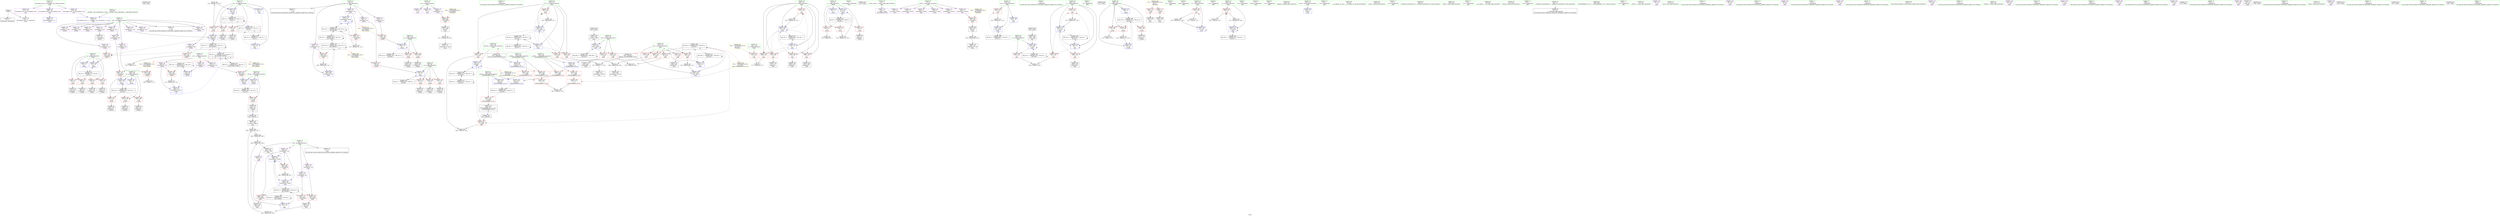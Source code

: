 digraph "SVFG" {
	label="SVFG";

	Node0x55d1322c1240 [shape=record,color=grey,label="{NodeID: 0\nNullPtr}"];
	Node0x55d1322c1240 -> Node0x55d1324168b0[style=solid];
	Node0x55d1322c1240 -> Node0x55d132422270[style=solid];
	Node0x55d1324653c0 [shape=record,color=black,label="{NodeID: 526\n264 = PHI()\n}"];
	Node0x55d132428b10 [shape=record,color=grey,label="{NodeID: 360\n123 = Binary(122, 124, )\n}"];
	Node0x55d132428b10 -> Node0x55d1324226b0[style=solid];
	Node0x55d132423f10 [shape=record,color=blue,label="{NodeID: 277\n393\<--397\narrayidx58\<--conv60\nmain\n}"];
	Node0x55d132423f10 -> Node0x55d132419990[style=dashed];
	Node0x55d132423f10 -> Node0x55d132423fe0[style=dashed];
	Node0x55d132417c50 [shape=record,color=red,label="{NodeID: 194\n195\<--168\n\<--p\n_Z3askv\n}"];
	Node0x55d132417c50 -> Node0x55d132414930[style=solid];
	Node0x55d132414540 [shape=record,color=black,label="{NodeID: 111\n372\<--371\nidxprom47\<--sub46\nmain\n}"];
	Node0x55d132412db0 [shape=record,color=green,label="{NodeID: 28\n401\<--1\n\<--dummyObj\nCan only get source location for instruction, argument, global var or function.}"];
	Node0x55d13244bf80 [shape=record,color=yellow,style=double,label="{NodeID: 471\n10V_1 = ENCHI(MR_10V_0)\npts\{160000 \}\nFun[_Z3askv]}"];
	Node0x55d13244bf80 -> Node0x55d132417d20[style=dashed];
	Node0x55d132419310 [shape=record,color=red,label="{NodeID: 222\n404\<--236\n\<--j37\nmain\n}"];
	Node0x55d132419310 -> Node0x55d132428510[style=solid];
	Node0x55d13241add0 [shape=record,color=purple,label="{NodeID: 139\n103\<--20\narrayidx4\<--chd\n_Z3insv\n}"];
	Node0x55d13241add0 -> Node0x55d13241d1f0[style=solid];
	Node0x55d1324157f0 [shape=record,color=green,label="{NodeID: 56\n222\<--223\nV\<--V_field_insensitive\nmain\n}"];
	Node0x55d1324157f0 -> Node0x55d132418200[style=solid];
	Node0x55d1324429b0 [shape=record,color=black,label="{NodeID: 416\nMR_61V_2 = PHI(MR_61V_3, MR_61V_1, )\npts\{220000 270000 \}\n}"];
	Node0x55d1324429b0 -> Node0x55d13243c080[style=dashed];
	Node0x55d132422920 [shape=record,color=blue,label="{NodeID: 250\n82\<--144\ni\<--inc17\n_Z3insv\n}"];
	Node0x55d132422920 -> Node0x55d1324479e0[style=dashed];
	Node0x55d13241c4f0 [shape=record,color=red,label="{NodeID: 167\n107\<--23\n\<--tot\n_Z3insv\n}"];
	Node0x55d13241c4f0 -> Node0x55d1324170f0[style=solid];
	Node0x55d1324170f0 [shape=record,color=black,label="{NodeID: 84\n108\<--107\nidxprom5\<--\n_Z3insv\n}"];
	Node0x55d132400190 [shape=record,color=green,label="{NodeID: 1\n7\<--1\n__dso_handle\<--dummyObj\nGlob }"];
	Node0x55d132465490 [shape=record,color=black,label="{NodeID: 527\n278 = PHI()\n}"];
	Node0x55d132428c90 [shape=record,color=grey,label="{NodeID: 361\n371 = Binary(370, 305, )\n}"];
	Node0x55d132428c90 -> Node0x55d132414540[style=solid];
	Node0x55d132423fe0 [shape=record,color=blue,label="{NodeID: 278\n393\<--400\narrayidx58\<--rem61\nmain\n}"];
	Node0x55d132423fe0 -> Node0x55d1324197f0[style=dashed];
	Node0x55d132423fe0 -> Node0x55d1324198c0[style=dashed];
	Node0x55d132423fe0 -> Node0x55d132423f10[style=dashed];
	Node0x55d132423fe0 -> Node0x55d13243deb0[style=dashed];
	Node0x55d132417d20 [shape=record,color=red,label="{NodeID: 195\n179\<--178\n\<--arrayidx\n_Z3askv\n}"];
	Node0x55d132417d20 -> Node0x55d132422c60[style=solid];
	Node0x55d132414610 [shape=record,color=black,label="{NodeID: 112\n380\<--379\nidxprom51\<--sub50\nmain\n}"];
	Node0x55d132412eb0 [shape=record,color=green,label="{NodeID: 29\n4\<--6\n_ZStL8__ioinit\<--_ZStL8__ioinit_field_insensitive\nGlob }"];
	Node0x55d132412eb0 -> Node0x55d132419e60[style=solid];
	Node0x55d13244c060 [shape=record,color=yellow,style=double,label="{NodeID: 472\n12V_1 = ENCHI(MR_12V_0)\npts\{220000 \}\nFun[_Z3askv]}"];
	Node0x55d13244c060 -> Node0x55d132417df0[style=dashed];
	Node0x55d13244c060 -> Node0x55d132417ec0[style=dashed];
	Node0x55d1324193e0 [shape=record,color=red,label="{NodeID: 223\n302\<--301\n\<--arrayidx15\nmain\n}"];
	Node0x55d1324193e0 -> Node0x55d132414130[style=solid];
	Node0x55d13241aea0 [shape=record,color=purple,label="{NodeID: 140\n109\<--20\narrayidx6\<--chd\n_Z3insv\n}"];
	Node0x55d1324158c0 [shape=record,color=green,label="{NodeID: 57\n224\<--225\ncas\<--cas_field_insensitive\nmain\n}"];
	Node0x55d1324158c0 -> Node0x55d1324182d0[style=solid];
	Node0x55d1324158c0 -> Node0x55d132423140[style=solid];
	Node0x55d1324158c0 -> Node0x55d132423890[style=solid];
	Node0x55d1324229f0 [shape=record,color=blue,label="{NodeID: 251\n149\<--151\narrayidx19\<--inc20\n_Z3insv\n|{<s0>12}}"];
	Node0x55d1324229f0:s0 -> Node0x55d13243c080[style=dashed,color=blue];
	Node0x55d13241c5c0 [shape=record,color=red,label="{NodeID: 168\n118\<--23\n\<--tot\n_Z3insv\n}"];
	Node0x55d13241c5c0 -> Node0x55d132417290[style=solid];
	Node0x55d1324171c0 [shape=record,color=black,label="{NodeID: 85\n111\<--110\n\<--arraydecay\n_Z3insv\n}"];
	Node0x55d132401410 [shape=record,color=green,label="{NodeID: 2\n24\<--1\n\<--dummyObj\nCan only get source location for instruction, argument, global var or function.}"];
	Node0x55d132465590 [shape=record,color=black,label="{NodeID: 528\n283 = PHI()\n}"];
	Node0x55d132465590 -> Node0x55d132414ee0[style=solid];
	Node0x55d132428e10 [shape=record,color=grey,label="{NodeID: 362\n400 = Binary(399, 401, )\n}"];
	Node0x55d132428e10 -> Node0x55d132423fe0[style=solid];
	Node0x55d1324240b0 [shape=record,color=blue,label="{NodeID: 279\n236\<--405\nj37\<--inc63\nmain\n}"];
	Node0x55d1324240b0 -> Node0x55d1324190a0[style=dashed];
	Node0x55d1324240b0 -> Node0x55d132419170[style=dashed];
	Node0x55d1324240b0 -> Node0x55d132419240[style=dashed];
	Node0x55d1324240b0 -> Node0x55d132419310[style=dashed];
	Node0x55d1324240b0 -> Node0x55d1324240b0[style=dashed];
	Node0x55d1324240b0 -> Node0x55d13243d4b0[style=dashed];
	Node0x55d132417df0 [shape=record,color=red,label="{NodeID: 196\n187\<--186\n\<--arrayidx4\n_Z3askv\n}"];
	Node0x55d132417df0 -> Node0x55d13242a610[style=solid];
	Node0x55d1324146e0 [shape=record,color=black,label="{NodeID: 113\n383\<--382\nconv53\<--\nmain\n}"];
	Node0x55d1324146e0 -> Node0x55d132428990[style=solid];
	Node0x55d132412fb0 [shape=record,color=green,label="{NodeID: 30\n8\<--9\nwords\<--words_field_insensitive\nGlob }"];
	Node0x55d132412fb0 -> Node0x55d132419f30[style=solid];
	Node0x55d132412fb0 -> Node0x55d13241a000[style=solid];
	Node0x55d132412fb0 -> Node0x55d13241a0d0[style=solid];
	Node0x55d132412fb0 -> Node0x55d13241a1a0[style=solid];
	Node0x55d132412fb0 -> Node0x55d13241a270[style=solid];
	Node0x55d132412fb0 -> Node0x55d13241a340[style=solid];
	Node0x55d13244c140 [shape=record,color=yellow,style=double,label="{NodeID: 473\n14V_1 = ENCHI(MR_14V_0)\npts\{270000 \}\nFun[_Z3askv]}"];
	Node0x55d13244c140 -> Node0x55d132417f90[style=dashed];
	Node0x55d13241f740 [shape=record,color=black,label="{NodeID: 390\nMR_2V_4 = PHI(MR_2V_5, MR_2V_3, )\npts\{25 \}\n|{|<s1>12}}"];
	Node0x55d13241f740 -> Node0x55d13243e8b0[style=dashed];
	Node0x55d13241f740:s1 -> Node0x55d132446fe0[style=dashed,color=red];
	Node0x55d1324194b0 [shape=record,color=red,label="{NodeID: 224\n308\<--307\n\<--arrayidx18\nmain\n}"];
	Node0x55d1324194b0 -> Node0x55d132429590[style=solid];
	Node0x55d13241af70 [shape=record,color=purple,label="{NodeID: 141\n110\<--20\narraydecay\<--chd\n_Z3insv\n}"];
	Node0x55d13241af70 -> Node0x55d1324171c0[style=solid];
	Node0x55d132415990 [shape=record,color=green,label="{NodeID: 58\n226\<--227\ni\<--i_field_insensitive\nmain\n}"];
	Node0x55d132415990 -> Node0x55d1324183a0[style=solid];
	Node0x55d132415990 -> Node0x55d132418470[style=solid];
	Node0x55d132415990 -> Node0x55d132418540[style=solid];
	Node0x55d132415990 -> Node0x55d132418610[style=solid];
	Node0x55d132415990 -> Node0x55d1324186e0[style=solid];
	Node0x55d132415990 -> Node0x55d1324233b0[style=solid];
	Node0x55d132415990 -> Node0x55d1324237c0[style=solid];
	Node0x55d132422ac0 [shape=record,color=blue,label="{NodeID: 252\n164\<--24\nq\<--\n_Z3askv\n}"];
	Node0x55d132422ac0 -> Node0x55d132436080[style=dashed];
	Node0x55d13241c690 [shape=record,color=red,label="{NodeID: 169\n122\<--23\n\<--tot\n_Z3insv\n}"];
	Node0x55d13241c690 -> Node0x55d132422780[style=solid];
	Node0x55d13241c690 -> Node0x55d132428b10[style=solid];
	Node0x55d132417290 [shape=record,color=black,label="{NodeID: 86\n119\<--118\nidxprom7\<--\n_Z3insv\n}"];
	Node0x55d1324014a0 [shape=record,color=green,label="{NodeID: 3\n28\<--1\n.str\<--dummyObj\nGlob }"];
	Node0x55d1324656f0 [shape=record,color=black,label="{NodeID: 529\n337 = PHI()\n}"];
	Node0x55d132428f90 [shape=record,color=grey,label="{NodeID: 363\n389 = Binary(388, 390, )\n}"];
	Node0x55d132428f90 -> Node0x55d132428390[style=solid];
	Node0x55d132424180 [shape=record,color=blue,label="{NodeID: 280\n234\<--410\ni33\<--inc66\nmain\n}"];
	Node0x55d132424180 -> Node0x55d13243cfb0[style=dashed];
	Node0x55d132417ec0 [shape=record,color=red,label="{NodeID: 197\n198\<--197\n\<--arrayidx8\n_Z3askv\n}"];
	Node0x55d132417ec0 -> Node0x55d132422e00[style=solid];
	Node0x55d1324147b0 [shape=record,color=black,label="{NodeID: 114\n387\<--386\nconv55\<--call54\nmain\n}"];
	Node0x55d1324147b0 -> Node0x55d132429110[style=solid];
	Node0x55d1324130b0 [shape=record,color=green,label="{NodeID: 31\n10\<--13\ndp\<--dp_field_insensitive\nGlob }"];
	Node0x55d1324130b0 -> Node0x55d1324169b0[style=solid];
	Node0x55d1324130b0 -> Node0x55d13241a410[style=solid];
	Node0x55d1324130b0 -> Node0x55d13241a4e0[style=solid];
	Node0x55d1324130b0 -> Node0x55d13241a5b0[style=solid];
	Node0x55d1324130b0 -> Node0x55d13241a680[style=solid];
	Node0x55d132419580 [shape=record,color=red,label="{NodeID: 225\n361\<--358\n\<--call39\nmain\n}"];
	Node0x55d132419580 -> Node0x55d13242a910[style=solid];
	Node0x55d13241b040 [shape=record,color=purple,label="{NodeID: 142\n128\<--20\narrayidx10\<--chd\n_Z3insv\n}"];
	Node0x55d132415a60 [shape=record,color=green,label="{NodeID: 59\n228\<--229\nl\<--l_field_insensitive\nmain\n}"];
	Node0x55d132415a60 -> Node0x55d1324187b0[style=solid];
	Node0x55d132415a60 -> Node0x55d132423480[style=solid];
	Node0x55d132422b90 [shape=record,color=blue,label="{NodeID: 253\n166\<--24\ni\<--\n_Z3askv\n}"];
	Node0x55d132422b90 -> Node0x55d13241dd50[style=dashed];
	Node0x55d13241c760 [shape=record,color=red,label="{NodeID: 170\n242\<--32\n\<--stdin\nmain\n}"];
	Node0x55d13241c760 -> Node0x55d132414ba0[style=solid];
	Node0x55d132417360 [shape=record,color=black,label="{NodeID: 87\n127\<--126\nidxprom9\<--\n_Z3insv\n}"];
	Node0x55d1324006d0 [shape=record,color=green,label="{NodeID: 4\n30\<--1\n.str.1\<--dummyObj\nGlob }"];
	Node0x55d1324657c0 [shape=record,color=black,label="{NodeID: 530\n339 = PHI()\n}"];
	Node0x55d1324657c0 -> Node0x55d1324142d0[style=solid];
	Node0x55d132429110 [shape=record,color=grey,label="{NodeID: 364\n388 = Binary(384, 387, )\n}"];
	Node0x55d132429110 -> Node0x55d132428f90[style=solid];
	Node0x55d132424250 [shape=record,color=blue,label="{NodeID: 281\n443\<--439\n__a.addr\<--__a\n_ZSt3minIiERKT_S2_S2_\n}"];
	Node0x55d132424250 -> Node0x55d132421ac0[style=dashed];
	Node0x55d132424250 -> Node0x55d132421b90[style=dashed];
	Node0x55d132417f90 [shape=record,color=red,label="{NodeID: 198\n208\<--207\n\<--arrayidx10\n_Z3askv\n}"];
	Node0x55d132417f90 -> Node0x55d132422fa0[style=solid];
	Node0x55d132419ad0 [shape=record,color=black,label="{NodeID: 115\n392\<--391\nidxprom57\<--\nmain\n}"];
	Node0x55d1324131b0 [shape=record,color=green,label="{NodeID: 32\n14\<--16\ncnt\<--cnt_field_insensitive\nGlob }"];
	Node0x55d1324131b0 -> Node0x55d132416ab0[style=solid];
	Node0x55d1324131b0 -> Node0x55d13241a750[style=solid];
	Node0x55d1324131b0 -> Node0x55d13241a820[style=solid];
	Node0x55d1324131b0 -> Node0x55d13241a8f0[style=solid];
	Node0x55d1324131b0 -> Node0x55d13241a9c0[style=solid];
	Node0x55d132419650 [shape=record,color=red,label="{NodeID: 226\n369\<--368\n\<--arrayidx44\nmain\n}"];
	Node0x55d132419650 -> Node0x55d132414470[style=solid];
	Node0x55d13241b110 [shape=record,color=purple,label="{NodeID: 143\n131\<--20\narrayidx12\<--chd\n_Z3insv\n}"];
	Node0x55d13241b110 -> Node0x55d132422780[style=solid];
	Node0x55d132415b30 [shape=record,color=green,label="{NodeID: 60\n230\<--231\nj\<--j_field_insensitive\nmain\n}"];
	Node0x55d132415b30 -> Node0x55d132418880[style=solid];
	Node0x55d132415b30 -> Node0x55d132418950[style=solid];
	Node0x55d132415b30 -> Node0x55d132418a20[style=solid];
	Node0x55d132415b30 -> Node0x55d132423550[style=solid];
	Node0x55d132415b30 -> Node0x55d1324236f0[style=solid];
	Node0x55d132443de0 [shape=record,color=black,label="{NodeID: 420\nMR_65V_3 = PHI(MR_65V_4, MR_65V_2, )\npts\{442 \}\n}"];
	Node0x55d132443de0 -> Node0x55d1324219f0[style=dashed];
	Node0x55d132422c60 [shape=record,color=blue,label="{NodeID: 254\n168\<--179\np\<--\n_Z3askv\n}"];
	Node0x55d132422c60 -> Node0x55d132417b80[style=dashed];
	Node0x55d132422c60 -> Node0x55d132417c50[style=dashed];
	Node0x55d132422c60 -> Node0x55d132422c60[style=dashed];
	Node0x55d132422c60 -> Node0x55d132446ae0[style=dashed];
	Node0x55d13241c830 [shape=record,color=red,label="{NodeID: 171\n248\<--37\n\<--stdout\nmain\n}"];
	Node0x55d13241c830 -> Node0x55d132414c70[style=solid];
	Node0x55d132417430 [shape=record,color=black,label="{NodeID: 88\n130\<--129\nidxprom11\<--\n_Z3insv\n}"];
	Node0x55d132400760 [shape=record,color=green,label="{NodeID: 5\n32\<--1\nstdin\<--dummyObj\nGlob }"];
	Node0x55d1324658f0 [shape=record,color=black,label="{NodeID: 531\n358 = PHI(438, )\n}"];
	Node0x55d1324658f0 -> Node0x55d132419580[style=solid];
	Node0x55d132429290 [shape=record,color=grey,label="{NodeID: 365\n319 = Binary(318, 124, )\n}"];
	Node0x55d132429290 -> Node0x55d1324237c0[style=solid];
	Node0x55d132424320 [shape=record,color=blue,label="{NodeID: 282\n445\<--440\n__b.addr\<--__b\n_ZSt3minIiERKT_S2_S2_\n}"];
	Node0x55d132424320 -> Node0x55d132421c60[style=dashed];
	Node0x55d132424320 -> Node0x55d132421d30[style=dashed];
	Node0x55d132418060 [shape=record,color=red,label="{NodeID: 199\n257\<--218\n\<--T\nmain\n}"];
	Node0x55d132418060 -> Node0x55d132428810[style=solid];
	Node0x55d132418060 -> Node0x55d13242a190[style=solid];
	Node0x55d132419b60 [shape=record,color=black,label="{NodeID: 116\n395\<--394\nconv59\<--\nmain\n}"];
	Node0x55d132419b60 -> Node0x55d132428390[style=solid];
	Node0x55d1324132b0 [shape=record,color=green,label="{NodeID: 33\n17\<--19\nch\<--ch_field_insensitive\nGlob }"];
	Node0x55d1324132b0 -> Node0x55d13241aa90[style=solid];
	Node0x55d1324132b0 -> Node0x55d13241ab60[style=solid];
	Node0x55d1324132b0 -> Node0x55d13241ac30[style=solid];
	Node0x55d132419720 [shape=record,color=red,label="{NodeID: 227\n374\<--373\n\<--arrayidx48\nmain\n}"];
	Node0x55d132419720 -> Node0x55d132429890[style=solid];
	Node0x55d13241b1e0 [shape=record,color=purple,label="{NodeID: 144\n136\<--20\narrayidx14\<--chd\n_Z3insv\n}"];
	Node0x55d132415c00 [shape=record,color=green,label="{NodeID: 61\n232\<--233\nl30\<--l30_field_insensitive\nmain\n}"];
	Node0x55d132415c00 -> Node0x55d132418af0[style=solid];
	Node0x55d132415c00 -> Node0x55d132418bc0[style=solid];
	Node0x55d132415c00 -> Node0x55d132423a30[style=solid];
	Node0x55d132422d30 [shape=record,color=blue,label="{NodeID: 255\n162\<--24\nretval\<--\n_Z3askv\n}"];
	Node0x55d132422d30 -> Node0x55d1324465e0[style=dashed];
	Node0x55d13241c900 [shape=record,color=red,label="{NodeID: 172\n98\<--80\n\<--q\n_Z3insv\n}"];
	Node0x55d13241c900 -> Node0x55d132416f50[style=solid];
	Node0x55d132417500 [shape=record,color=black,label="{NodeID: 89\n135\<--134\nidxprom13\<--\n_Z3insv\n}"];
	Node0x55d1324004c0 [shape=record,color=green,label="{NodeID: 6\n33\<--1\n.str.2\<--dummyObj\nGlob }"];
	Node0x55d132465a80 [shape=record,color=black,label="{NodeID: 532\n386 = PHI(161, )\n}"];
	Node0x55d132465a80 -> Node0x55d1324147b0[style=solid];
	Node0x55d132429410 [shape=record,color=grey,label="{NodeID: 366\n313 = Binary(312, 124, )\n}"];
	Node0x55d132429410 -> Node0x55d1324236f0[style=solid];
	Node0x55d1324243f0 [shape=record,color=blue,label="{NodeID: 283\n441\<--455\nretval\<--\n_ZSt3minIiERKT_S2_S2_\n}"];
	Node0x55d1324243f0 -> Node0x55d132443de0[style=dashed];
	Node0x55d132418130 [shape=record,color=red,label="{NodeID: 200\n330\<--220\n\<--S\nmain\n}"];
	Node0x55d132418130 -> Node0x55d132427c10[style=solid];
	Node0x55d132418130 -> Node0x55d132429d10[style=solid];
	Node0x55d132419bf0 [shape=record,color=black,label="{NodeID: 117\n397\<--396\nconv60\<--add\nmain\n}"];
	Node0x55d132419bf0 -> Node0x55d132423f10[style=solid];
	Node0x55d1324133b0 [shape=record,color=green,label="{NodeID: 34\n20\<--22\nchd\<--chd_field_insensitive\nGlob }"];
	Node0x55d1324133b0 -> Node0x55d132416bb0[style=solid];
	Node0x55d1324133b0 -> Node0x55d13241ad00[style=solid];
	Node0x55d1324133b0 -> Node0x55d13241add0[style=solid];
	Node0x55d1324133b0 -> Node0x55d13241aea0[style=solid];
	Node0x55d1324133b0 -> Node0x55d13241af70[style=solid];
	Node0x55d1324133b0 -> Node0x55d13241b040[style=solid];
	Node0x55d1324133b0 -> Node0x55d13241b110[style=solid];
	Node0x55d1324133b0 -> Node0x55d13241b1e0[style=solid];
	Node0x55d1324133b0 -> Node0x55d13241b2b0[style=solid];
	Node0x55d1324133b0 -> Node0x55d13241b380[style=solid];
	Node0x55d1324133b0 -> Node0x55d13241b450[style=solid];
	Node0x55d1324133b0 -> Node0x55d13241b520[style=solid];
	Node0x55d1324133b0 -> Node0x55d13241b5f0[style=solid];
	Node0x55d1324197f0 [shape=record,color=red,label="{NodeID: 228\n382\<--381\n\<--arrayidx52\nmain\n}"];
	Node0x55d1324197f0 -> Node0x55d1324146e0[style=solid];
	Node0x55d13241b2b0 [shape=record,color=purple,label="{NodeID: 145\n139\<--20\narrayidx16\<--chd\n_Z3insv\n}"];
	Node0x55d13241b2b0 -> Node0x55d13241d2c0[style=solid];
	Node0x55d132415cd0 [shape=record,color=green,label="{NodeID: 62\n234\<--235\ni33\<--i33_field_insensitive\nmain\n|{|<s7>18}}"];
	Node0x55d132415cd0 -> Node0x55d132418c90[style=solid];
	Node0x55d132415cd0 -> Node0x55d132418d60[style=solid];
	Node0x55d132415cd0 -> Node0x55d132418e30[style=solid];
	Node0x55d132415cd0 -> Node0x55d132418f00[style=solid];
	Node0x55d132415cd0 -> Node0x55d132418fd0[style=solid];
	Node0x55d132415cd0 -> Node0x55d132423bd0[style=solid];
	Node0x55d132415cd0 -> Node0x55d132424180[style=solid];
	Node0x55d132415cd0:s7 -> Node0x55d132465b80[style=solid,color=red];
	Node0x55d132422e00 [shape=record,color=blue,label="{NodeID: 256\n164\<--198\nq\<--\n_Z3askv\n}"];
	Node0x55d132422e00 -> Node0x55d132436080[style=dashed];
	Node0x55d13241c9d0 [shape=record,color=red,label="{NodeID: 173\n126\<--80\n\<--q\n_Z3insv\n}"];
	Node0x55d13241c9d0 -> Node0x55d132417360[style=solid];
	Node0x55d1324175d0 [shape=record,color=black,label="{NodeID: 90\n138\<--137\nidxprom15\<--\n_Z3insv\n}"];
	Node0x55d132400550 [shape=record,color=green,label="{NodeID: 7\n35\<--1\n.str.3\<--dummyObj\nGlob }"];
	Node0x55d132465b80 [shape=record,color=black,label="{NodeID: 533\n439 = PHI(234, )\n0th arg _ZSt3minIiERKT_S2_S2_ }"];
	Node0x55d132465b80 -> Node0x55d132424250[style=solid];
	Node0x55d13244ac60 [shape=record,color=yellow,style=double,label="{NodeID: 450\n54V_1 = ENCHI(MR_54V_0)\npts\{90000 \}\nFun[main]}"];
	Node0x55d13244ac60 -> Node0x55d1324193e0[style=dashed];
	Node0x55d132429590 [shape=record,color=grey,label="{NodeID: 367\n309 = Binary(308, 124, )\n}"];
	Node0x55d132429590 -> Node0x55d132423620[style=solid];
	Node0x55d1324244c0 [shape=record,color=blue,label="{NodeID: 284\n441\<--458\nretval\<--\n_ZSt3minIiERKT_S2_S2_\n}"];
	Node0x55d1324244c0 -> Node0x55d132443de0[style=dashed];
	Node0x55d132418200 [shape=record,color=red,label="{NodeID: 201\n270\<--222\n\<--V\nmain\n}"];
	Node0x55d132418200 -> Node0x55d13242a490[style=solid];
	Node0x55d132419cc0 [shape=record,color=black,label="{NodeID: 118\n414\<--413\nidxprom68\<--\nmain\n}"];
	Node0x55d1324134b0 [shape=record,color=green,label="{NodeID: 35\n23\<--25\ntot\<--tot_field_insensitive\nGlob }"];
	Node0x55d1324134b0 -> Node0x55d13241c4f0[style=solid];
	Node0x55d1324134b0 -> Node0x55d13241c5c0[style=solid];
	Node0x55d1324134b0 -> Node0x55d13241c690[style=solid];
	Node0x55d1324134b0 -> Node0x55d132421fa0[style=solid];
	Node0x55d1324134b0 -> Node0x55d1324226b0[style=solid];
	Node0x55d1324134b0 -> Node0x55d1324232e0[style=solid];
	Node0x55d13243c080 [shape=record,color=black,label="{NodeID: 395\nMR_61V_3 = PHI(MR_61V_4, MR_61V_2, )\npts\{220000 270000 \}\n|{|<s1>12|<s2>12|<s3>19|<s4>19}}"];
	Node0x55d13243c080 -> Node0x55d1324429b0[style=dashed];
	Node0x55d13243c080:s1 -> Node0x55d1324483e0[style=dashed,color=red];
	Node0x55d13243c080:s2 -> Node0x55d1324488e0[style=dashed,color=red];
	Node0x55d13243c080:s3 -> Node0x55d13244c060[style=dashed,color=red];
	Node0x55d13243c080:s4 -> Node0x55d13244c140[style=dashed,color=red];
	Node0x55d1324198c0 [shape=record,color=red,label="{NodeID: 229\n394\<--393\n\<--arrayidx58\nmain\n}"];
	Node0x55d1324198c0 -> Node0x55d132419b60[style=solid];
	Node0x55d13241b380 [shape=record,color=purple,label="{NodeID: 146\n183\<--20\narrayidx2\<--chd\n_Z3askv\n}"];
	Node0x55d132415da0 [shape=record,color=green,label="{NodeID: 63\n236\<--237\nj37\<--j37_field_insensitive\nmain\n}"];
	Node0x55d132415da0 -> Node0x55d1324190a0[style=solid];
	Node0x55d132415da0 -> Node0x55d132419170[style=solid];
	Node0x55d132415da0 -> Node0x55d132419240[style=solid];
	Node0x55d132415da0 -> Node0x55d132419310[style=solid];
	Node0x55d132415da0 -> Node0x55d132423ca0[style=solid];
	Node0x55d132415da0 -> Node0x55d1324240b0[style=solid];
	Node0x55d132422ed0 [shape=record,color=blue,label="{NodeID: 257\n166\<--202\ni\<--inc\n_Z3askv\n}"];
	Node0x55d132422ed0 -> Node0x55d13241dd50[style=dashed];
	Node0x55d13241caa0 [shape=record,color=red,label="{NodeID: 174\n134\<--80\n\<--q\n_Z3insv\n}"];
	Node0x55d13241caa0 -> Node0x55d132417500[style=solid];
	Node0x55d1324176a0 [shape=record,color=black,label="{NodeID: 91\n148\<--147\nidxprom18\<--\n_Z3insv\n}"];
	Node0x55d1324005e0 [shape=record,color=green,label="{NodeID: 8\n37\<--1\nstdout\<--dummyObj\nGlob }"];
	Node0x55d132465cc0 [shape=record,color=black,label="{NodeID: 534\n440 = PHI(238, )\n1st arg _ZSt3minIiERKT_S2_S2_ }"];
	Node0x55d132465cc0 -> Node0x55d132424320[style=solid];
	Node0x55d132429710 [shape=record,color=grey,label="{NodeID: 368\n304 = Binary(303, 305, )\n}"];
	Node0x55d132429710 -> Node0x55d132414200[style=solid];
	Node0x55d1324182d0 [shape=record,color=red,label="{NodeID: 202\n322\<--224\n\<--cas\nmain\n}"];
	Node0x55d1324182d0 -> Node0x55d132427d90[style=solid];
	Node0x55d132419d90 [shape=record,color=black,label="{NodeID: 119\n438\<--461\n_ZSt3minIiERKT_S2_S2__ret\<--\n_ZSt3minIiERKT_S2_S2_\n|{<s0>18}}"];
	Node0x55d132419d90:s0 -> Node0x55d1324658f0[style=solid,color=blue];
	Node0x55d1324135b0 [shape=record,color=green,label="{NodeID: 36\n26\<--27\nval\<--val_field_insensitive\nGlob }"];
	Node0x55d1324135b0 -> Node0x55d13241b6c0[style=solid];
	Node0x55d1324135b0 -> Node0x55d13241b790[style=solid];
	Node0x55d1324135b0 -> Node0x55d13241b860[style=solid];
	Node0x55d132419990 [shape=record,color=red,label="{NodeID: 230\n399\<--393\n\<--arrayidx58\nmain\n}"];
	Node0x55d132419990 -> Node0x55d132428e10[style=solid];
	Node0x55d13241b450 [shape=record,color=purple,label="{NodeID: 147\n186\<--20\narrayidx4\<--chd\n_Z3askv\n}"];
	Node0x55d13241b450 -> Node0x55d132417df0[style=solid];
	Node0x55d132415e70 [shape=record,color=green,label="{NodeID: 64\n238\<--239\nref.tmp\<--ref.tmp_field_insensitive\nmain\n|{|<s1>18}}"];
	Node0x55d132415e70 -> Node0x55d132423d70[style=solid];
	Node0x55d132415e70:s1 -> Node0x55d132465cc0[style=solid,color=red];
	Node0x55d132422fa0 [shape=record,color=blue,label="{NodeID: 258\n162\<--208\nretval\<--\n_Z3askv\n}"];
	Node0x55d132422fa0 -> Node0x55d1324465e0[style=dashed];
	Node0x55d13241cb70 [shape=record,color=red,label="{NodeID: 175\n147\<--80\n\<--q\n_Z3insv\n}"];
	Node0x55d13241cb70 -> Node0x55d1324176a0[style=solid];
	Node0x55d132417770 [shape=record,color=black,label="{NodeID: 92\n177\<--176\nidxprom\<--\n_Z3askv\n}"];
	Node0x55d1323e7d00 [shape=record,color=green,label="{NodeID: 9\n38\<--1\n.str.4\<--dummyObj\nGlob }"];
	Node0x55d132429890 [shape=record,color=grey,label="{NodeID: 369\n375 = Binary(374, 124, )\n}"];
	Node0x55d132429890 -> Node0x55d132423e40[style=solid];
	Node0x55d1324183a0 [shape=record,color=red,label="{NodeID: 203\n269\<--226\n\<--i\nmain\n}"];
	Node0x55d1324183a0 -> Node0x55d13242a490[style=solid];
	Node0x55d132419e60 [shape=record,color=purple,label="{NodeID: 120\n61\<--4\n\<--_ZStL8__ioinit\n__cxx_global_var_init\n}"];
	Node0x55d1324136b0 [shape=record,color=green,label="{NodeID: 37\n50\<--54\nllvm.global_ctors\<--llvm.global_ctors_field_insensitive\nGlob }"];
	Node0x55d1324136b0 -> Node0x55d13241c220[style=solid];
	Node0x55d1324136b0 -> Node0x55d13241c2f0[style=solid];
	Node0x55d1324136b0 -> Node0x55d13241c3f0[style=solid];
	Node0x55d13243cab0 [shape=record,color=black,label="{NodeID: 397\nMR_10V_4 = PHI(MR_10V_5, MR_10V_3, )\npts\{160000 \}\n|{|<s5>12}}"];
	Node0x55d13243cab0 -> Node0x55d1324194b0[style=dashed];
	Node0x55d13243cab0 -> Node0x55d132423620[style=dashed];
	Node0x55d13243cab0 -> Node0x55d13243cab0[style=dashed];
	Node0x55d13243cab0 -> Node0x55d13243e3b0[style=dashed];
	Node0x55d13243cab0 -> Node0x55d1324424b0[style=dashed];
	Node0x55d13243cab0:s5 -> Node0x55d13244b930[style=dashed,color=red];
	Node0x55d132421960 [shape=record,color=red,label="{NodeID: 231\n416\<--415\n\<--arrayidx69\nmain\n}"];
	Node0x55d13241b520 [shape=record,color=purple,label="{NodeID: 148\n194\<--20\narrayidx6\<--chd\n_Z3askv\n}"];
	Node0x55d132415f40 [shape=record,color=green,label="{NodeID: 65\n246\<--247\nfreopen\<--freopen_field_insensitive\n}"];
	Node0x55d132423070 [shape=record,color=blue,label="{NodeID: 259\n216\<--24\nretval\<--\nmain\n}"];
	Node0x55d13241cc40 [shape=record,color=red,label="{NodeID: 176\n89\<--82\n\<--i\n_Z3insv\n}"];
	Node0x55d13241cc40 -> Node0x55d13242ac10[style=solid];
	Node0x55d132417840 [shape=record,color=black,label="{NodeID: 93\n182\<--181\nidxprom1\<--\n_Z3askv\n}"];
	Node0x55d1323e7d90 [shape=record,color=green,label="{NodeID: 10\n40\<--1\n.str.5\<--dummyObj\nGlob }"];
	Node0x55d13244af00 [shape=record,color=yellow,style=double,label="{NodeID: 453\n59V_1 = ENCHI(MR_59V_0)\npts\{190000 \}\nFun[main]}"];
	Node0x55d13244af00 -> Node0x55d132419650[style=dashed];
	Node0x55d132429a10 [shape=record,color=grey,label="{NodeID: 370\n379 = Binary(377, 378, )\n}"];
	Node0x55d132429a10 -> Node0x55d132414610[style=solid];
	Node0x55d132418470 [shape=record,color=red,label="{NodeID: 204\n273\<--226\n\<--i\nmain\n}"];
	Node0x55d132418470 -> Node0x55d132414d40[style=solid];
	Node0x55d132419f30 [shape=record,color=purple,label="{NodeID: 121\n275\<--8\narrayidx\<--words\nmain\n}"];
	Node0x55d1324137b0 [shape=record,color=green,label="{NodeID: 38\n55\<--56\n__cxx_global_var_init\<--__cxx_global_var_init_field_insensitive\n}"];
	Node0x55d13243cfb0 [shape=record,color=black,label="{NodeID: 398\nMR_48V_5 = PHI(MR_48V_6, MR_48V_4, )\npts\{235 \}\n|{|<s9>18}}"];
	Node0x55d13243cfb0 -> Node0x55d132418c90[style=dashed];
	Node0x55d13243cfb0 -> Node0x55d132418d60[style=dashed];
	Node0x55d13243cfb0 -> Node0x55d132418e30[style=dashed];
	Node0x55d13243cfb0 -> Node0x55d132418f00[style=dashed];
	Node0x55d13243cfb0 -> Node0x55d132418fd0[style=dashed];
	Node0x55d13243cfb0 -> Node0x55d132419580[style=dashed];
	Node0x55d13243cfb0 -> Node0x55d132423bd0[style=dashed];
	Node0x55d13243cfb0 -> Node0x55d132424180[style=dashed];
	Node0x55d13243cfb0 -> Node0x55d1324410b0[style=dashed];
	Node0x55d13243cfb0:s9 -> Node0x55d13244b0f0[style=dashed,color=red];
	Node0x55d1324219f0 [shape=record,color=red,label="{NodeID: 232\n461\<--441\n\<--retval\n_ZSt3minIiERKT_S2_S2_\n}"];
	Node0x55d1324219f0 -> Node0x55d132419d90[style=solid];
	Node0x55d13241b5f0 [shape=record,color=purple,label="{NodeID: 149\n197\<--20\narrayidx8\<--chd\n_Z3askv\n}"];
	Node0x55d13241b5f0 -> Node0x55d132417ec0[style=solid];
	Node0x55d132416040 [shape=record,color=green,label="{NodeID: 66\n254\<--255\nscanf\<--scanf_field_insensitive\n}"];
	Node0x55d132423140 [shape=record,color=blue,label="{NodeID: 260\n224\<--124\ncas\<--\nmain\n}"];
	Node0x55d132423140 -> Node0x55d13243f7b0[style=dashed];
	Node0x55d13241cd10 [shape=record,color=red,label="{NodeID: 177\n93\<--82\n\<--i\n_Z3insv\n}"];
	Node0x55d13241cd10 -> Node0x55d132416e80[style=solid];
	Node0x55d132417910 [shape=record,color=black,label="{NodeID: 94\n185\<--184\nidxprom3\<--\n_Z3askv\n}"];
	Node0x55d1323e7e60 [shape=record,color=green,label="{NodeID: 11\n42\<--1\n.str.6\<--dummyObj\nGlob }"];
	Node0x55d132429b90 [shape=record,color=grey,label="{NodeID: 371\n366 = Binary(364, 365, )\n}"];
	Node0x55d132429b90 -> Node0x55d1324143a0[style=solid];
	Node0x55d132418540 [shape=record,color=red,label="{NodeID: 205\n279\<--226\n\<--i\nmain\n}"];
	Node0x55d132418540 -> Node0x55d132414e10[style=solid];
	Node0x55d13241a000 [shape=record,color=purple,label="{NodeID: 122\n276\<--8\narraydecay\<--words\nmain\n}"];
	Node0x55d1324138b0 [shape=record,color=green,label="{NodeID: 39\n59\<--60\n_ZNSt8ios_base4InitC1Ev\<--_ZNSt8ios_base4InitC1Ev_field_insensitive\n}"];
	Node0x55d13243d4b0 [shape=record,color=black,label="{NodeID: 399\nMR_50V_4 = PHI(MR_50V_6, MR_50V_3, )\npts\{237 \}\n}"];
	Node0x55d13243d4b0 -> Node0x55d132423ca0[style=dashed];
	Node0x55d13243d4b0 -> Node0x55d13243d4b0[style=dashed];
	Node0x55d13243d4b0 -> Node0x55d1324415b0[style=dashed];
	Node0x55d132421ac0 [shape=record,color=red,label="{NodeID: 233\n451\<--443\n\<--__a.addr\n_ZSt3minIiERKT_S2_S2_\n}"];
	Node0x55d132421ac0 -> Node0x55d132421ed0[style=solid];
	Node0x55d13241b6c0 [shape=record,color=purple,label="{NodeID: 150\n120\<--26\narrayidx8\<--val\n_Z3insv\n}"];
	Node0x55d13241b6c0 -> Node0x55d1324225e0[style=solid];
	Node0x55d132416140 [shape=record,color=green,label="{NodeID: 67\n284\<--285\nstrlen\<--strlen_field_insensitive\n}"];
	Node0x55d132423210 [shape=record,color=blue,label="{NodeID: 261\n218\<--258\nT\<--dec\nmain\n}"];
	Node0x55d132423210 -> Node0x55d132418060[style=dashed];
	Node0x55d132423210 -> Node0x55d132423210[style=dashed];
	Node0x55d13241cde0 [shape=record,color=red,label="{NodeID: 178\n143\<--82\n\<--i\n_Z3insv\n}"];
	Node0x55d13241cde0 -> Node0x55d132428210[style=solid];
	Node0x55d1324179e0 [shape=record,color=black,label="{NodeID: 95\n193\<--192\nidxprom5\<--\n_Z3askv\n}"];
	Node0x55d132412080 [shape=record,color=green,label="{NodeID: 12\n44\<--1\n.str.7\<--dummyObj\nGlob }"];
	Node0x55d13244b0f0 [shape=record,color=yellow,style=double,label="{NodeID: 455\n48V_1 = ENCHI(MR_48V_0)\npts\{235 \}\nFun[_ZSt3minIiERKT_S2_S2_]}"];
	Node0x55d13244b0f0 -> Node0x55d132421ed0[style=dashed];
	Node0x55d132429d10 [shape=record,color=grey,label="{NodeID: 372\n333 = cmp(330, 24, )\n}"];
	Node0x55d132418610 [shape=record,color=red,label="{NodeID: 206\n296\<--226\n\<--i\nmain\n}"];
	Node0x55d132418610 -> Node0x55d132414fb0[style=solid];
	Node0x55d13241a0d0 [shape=record,color=purple,label="{NodeID: 123\n281\<--8\narrayidx6\<--words\nmain\n}"];
	Node0x55d1324139b0 [shape=record,color=green,label="{NodeID: 40\n65\<--66\n__cxa_atexit\<--__cxa_atexit_field_insensitive\n}"];
	Node0x55d13243d9b0 [shape=record,color=black,label="{NodeID: 400\nMR_52V_4 = PHI(MR_52V_6, MR_52V_3, )\npts\{239 \}\n}"];
	Node0x55d13243d9b0 -> Node0x55d132423d70[style=dashed];
	Node0x55d13243d9b0 -> Node0x55d13243d9b0[style=dashed];
	Node0x55d13243d9b0 -> Node0x55d132441ab0[style=dashed];
	Node0x55d132421b90 [shape=record,color=red,label="{NodeID: 234\n458\<--443\n\<--__a.addr\n_ZSt3minIiERKT_S2_S2_\n}"];
	Node0x55d132421b90 -> Node0x55d1324244c0[style=solid];
	Node0x55d13241b790 [shape=record,color=purple,label="{NodeID: 151\n149\<--26\narrayidx19\<--val\n_Z3insv\n}"];
	Node0x55d13241b790 -> Node0x55d13241d390[style=solid];
	Node0x55d13241b790 -> Node0x55d1324229f0[style=solid];
	Node0x55d132416240 [shape=record,color=green,label="{NodeID: 68\n327\<--328\nprintf\<--printf_field_insensitive\n}"];
	Node0x55d1324465e0 [shape=record,color=black,label="{NodeID: 428\nMR_16V_3 = PHI(MR_16V_4, MR_16V_2, )\npts\{163 \}\n}"];
	Node0x55d1324465e0 -> Node0x55d13241d460[style=dashed];
	Node0x55d1324232e0 [shape=record,color=blue,label="{NodeID: 262\n23\<--124\ntot\<--\nmain\n}"];
	Node0x55d1324232e0 -> Node0x55d13241f740[style=dashed];
	Node0x55d13241ceb0 [shape=record,color=red,label="{NodeID: 179\n101\<--84\n\<--p\n_Z3insv\n}"];
	Node0x55d13241ceb0 -> Node0x55d132417020[style=solid];
	Node0x55d132414930 [shape=record,color=black,label="{NodeID: 96\n196\<--195\nidxprom7\<--\n_Z3askv\n}"];
	Node0x55d132412110 [shape=record,color=green,label="{NodeID: 13\n46\<--1\n.str.8\<--dummyObj\nGlob }"];
	Node0x55d132429e90 [shape=record,color=grey,label="{NodeID: 373\n105 = cmp(104, 24, )\n}"];
	Node0x55d1324186e0 [shape=record,color=red,label="{NodeID: 207\n318\<--226\n\<--i\nmain\n}"];
	Node0x55d1324186e0 -> Node0x55d132429290[style=solid];
	Node0x55d13241a1a0 [shape=record,color=purple,label="{NodeID: 124\n282\<--8\narraydecay7\<--words\nmain\n}"];
	Node0x55d132413ab0 [shape=record,color=green,label="{NodeID: 41\n64\<--70\n_ZNSt8ios_base4InitD1Ev\<--_ZNSt8ios_base4InitD1Ev_field_insensitive\n}"];
	Node0x55d132413ab0 -> Node0x55d132416d80[style=solid];
	Node0x55d13243deb0 [shape=record,color=black,label="{NodeID: 401\nMR_56V_5 = PHI(MR_56V_6, MR_56V_4, )\npts\{130000 \}\n}"];
	Node0x55d13243deb0 -> Node0x55d1324197f0[style=dashed];
	Node0x55d13243deb0 -> Node0x55d1324198c0[style=dashed];
	Node0x55d13243deb0 -> Node0x55d132421960[style=dashed];
	Node0x55d13243deb0 -> Node0x55d132423b00[style=dashed];
	Node0x55d13243deb0 -> Node0x55d132423f10[style=dashed];
	Node0x55d13243deb0 -> Node0x55d13243deb0[style=dashed];
	Node0x55d13243deb0 -> Node0x55d132441fb0[style=dashed];
	Node0x55d132421c60 [shape=record,color=red,label="{NodeID: 235\n449\<--445\n\<--__b.addr\n_ZSt3minIiERKT_S2_S2_\n}"];
	Node0x55d132421c60 -> Node0x55d132421e00[style=solid];
	Node0x55d13241b860 [shape=record,color=purple,label="{NodeID: 152\n207\<--26\narrayidx10\<--val\n_Z3askv\n}"];
	Node0x55d13241b860 -> Node0x55d132417f90[style=solid];
	Node0x55d132416340 [shape=record,color=green,label="{NodeID: 69\n359\<--360\n_ZSt3minIiERKT_S2_S2_\<--_ZSt3minIiERKT_S2_S2__field_insensitive\n}"];
	Node0x55d132446ae0 [shape=record,color=black,label="{NodeID: 429\nMR_22V_4 = PHI(MR_22V_2, MR_22V_3, )\npts\{169 \}\n}"];
	Node0x55d1324233b0 [shape=record,color=blue,label="{NodeID: 263\n226\<--24\ni\<--\nmain\n}"];
	Node0x55d1324233b0 -> Node0x55d1324183a0[style=dashed];
	Node0x55d1324233b0 -> Node0x55d132418470[style=dashed];
	Node0x55d1324233b0 -> Node0x55d132418540[style=dashed];
	Node0x55d1324233b0 -> Node0x55d132418610[style=dashed];
	Node0x55d1324233b0 -> Node0x55d1324186e0[style=dashed];
	Node0x55d1324233b0 -> Node0x55d1324237c0[style=dashed];
	Node0x55d1324233b0 -> Node0x55d13243fcb0[style=dashed];
	Node0x55d13241cf80 [shape=record,color=red,label="{NodeID: 180\n129\<--84\n\<--p\n_Z3insv\n}"];
	Node0x55d13241cf80 -> Node0x55d132417430[style=solid];
	Node0x55d132414a00 [shape=record,color=black,label="{NodeID: 97\n206\<--205\nidxprom9\<--\n_Z3askv\n}"];
	Node0x55d1324121a0 [shape=record,color=green,label="{NodeID: 14\n48\<--1\n.str.9\<--dummyObj\nGlob }"];
	Node0x55d13242a010 [shape=record,color=grey,label="{NodeID: 374\n294 = cmp(292, 293, )\n}"];
	Node0x55d1324187b0 [shape=record,color=red,label="{NodeID: 208\n293\<--228\n\<--l\nmain\n}"];
	Node0x55d1324187b0 -> Node0x55d13242a010[style=solid];
	Node0x55d13241a270 [shape=record,color=purple,label="{NodeID: 125\n298\<--8\narrayidx13\<--words\nmain\n}"];
	Node0x55d132413bb0 [shape=record,color=green,label="{NodeID: 42\n77\<--78\n_Z3insv\<--_Z3insv_field_insensitive\n}"];
	Node0x55d13243e3b0 [shape=record,color=black,label="{NodeID: 402\nMR_10V_7 = PHI(MR_10V_8, MR_10V_6, )\npts\{160000 \}\n}"];
	Node0x55d13243e3b0 -> Node0x55d132419720[style=dashed];
	Node0x55d13243e3b0 -> Node0x55d132423e40[style=dashed];
	Node0x55d13243e3b0 -> Node0x55d13243e3b0[style=dashed];
	Node0x55d13243e3b0 -> Node0x55d1324424b0[style=dashed];
	Node0x55d132421d30 [shape=record,color=red,label="{NodeID: 236\n455\<--445\n\<--__b.addr\n_ZSt3minIiERKT_S2_S2_\n}"];
	Node0x55d132421d30 -> Node0x55d1324243f0[style=solid];
	Node0x55d13241b930 [shape=record,color=purple,label="{NodeID: 153\n243\<--28\n\<--.str\nmain\n}"];
	Node0x55d132416440 [shape=record,color=green,label="{NodeID: 70\n422\<--423\nputs\<--puts_field_insensitive\n}"];
	Node0x55d132446fe0 [shape=record,color=black,label="{NodeID: 430\nMR_2V_2 = PHI(MR_2V_3, MR_2V_1, )\npts\{25 \}\n|{|<s5>12}}"];
	Node0x55d132446fe0 -> Node0x55d13241c4f0[style=dashed];
	Node0x55d132446fe0 -> Node0x55d13241c5c0[style=dashed];
	Node0x55d132446fe0 -> Node0x55d13241c690[style=dashed];
	Node0x55d132446fe0 -> Node0x55d1324226b0[style=dashed];
	Node0x55d132446fe0 -> Node0x55d132446fe0[style=dashed];
	Node0x55d132446fe0:s5 -> Node0x55d13241f740[style=dashed,color=blue];
	Node0x55d132423480 [shape=record,color=blue,label="{NodeID: 264\n228\<--286\nl\<--conv\nmain\n}"];
	Node0x55d132423480 -> Node0x55d1324187b0[style=dashed];
	Node0x55d132423480 -> Node0x55d132423480[style=dashed];
	Node0x55d132423480 -> Node0x55d1324401b0[style=dashed];
	Node0x55d13241d050 [shape=record,color=red,label="{NodeID: 181\n137\<--84\n\<--p\n_Z3insv\n}"];
	Node0x55d13241d050 -> Node0x55d1324175d0[style=solid];
	Node0x55d132414ad0 [shape=record,color=black,label="{NodeID: 98\n161\<--211\n_Z3askv_ret\<--\n_Z3askv\n|{<s0>19}}"];
	Node0x55d132414ad0:s0 -> Node0x55d132465a80[style=solid,color=blue];
	Node0x55d132412230 [shape=record,color=green,label="{NodeID: 15\n51\<--1\n\<--dummyObj\nCan only get source location for instruction, argument, global var or function.}"];
	Node0x55d13244b3c0 [shape=record,color=yellow,style=double,label="{NodeID: 458\n52V_1 = ENCHI(MR_52V_0)\npts\{239 \}\nFun[_ZSt3minIiERKT_S2_S2_]}"];
	Node0x55d13244b3c0 -> Node0x55d132421e00[style=dashed];
	Node0x55d13242a190 [shape=record,color=grey,label="{NodeID: 375\n261 = cmp(257, 24, )\n}"];
	Node0x55d132418880 [shape=record,color=red,label="{NodeID: 209\n292\<--230\n\<--j\nmain\n}"];
	Node0x55d132418880 -> Node0x55d13242a010[style=solid];
	Node0x55d13241a340 [shape=record,color=purple,label="{NodeID: 126\n301\<--8\narrayidx15\<--words\nmain\n}"];
	Node0x55d13241a340 -> Node0x55d1324193e0[style=solid];
	Node0x55d132413cb0 [shape=record,color=green,label="{NodeID: 43\n80\<--81\nq\<--q_field_insensitive\n_Z3insv\n}"];
	Node0x55d132413cb0 -> Node0x55d13241c900[style=solid];
	Node0x55d132413cb0 -> Node0x55d13241c9d0[style=solid];
	Node0x55d132413cb0 -> Node0x55d13241caa0[style=solid];
	Node0x55d132413cb0 -> Node0x55d13241cb70[style=solid];
	Node0x55d132413cb0 -> Node0x55d132422370[style=solid];
	Node0x55d132413cb0 -> Node0x55d132422850[style=solid];
	Node0x55d13243e8b0 [shape=record,color=black,label="{NodeID: 403\nMR_2V_2 = PHI(MR_2V_4, MR_2V_1, )\npts\{25 \}\n}"];
	Node0x55d13243e8b0 -> Node0x55d1324232e0[style=dashed];
	Node0x55d132421e00 [shape=record,color=red,label="{NodeID: 237\n450\<--449\n\<--\n_ZSt3minIiERKT_S2_S2_\n}"];
	Node0x55d132421e00 -> Node0x55d13242a790[style=solid];
	Node0x55d13241ba00 [shape=record,color=purple,label="{NodeID: 154\n244\<--30\n\<--.str.1\nmain\n}"];
	Node0x55d132416540 [shape=record,color=green,label="{NodeID: 71\n441\<--442\nretval\<--retval_field_insensitive\n_ZSt3minIiERKT_S2_S2_\n}"];
	Node0x55d132416540 -> Node0x55d1324219f0[style=solid];
	Node0x55d132416540 -> Node0x55d1324243f0[style=solid];
	Node0x55d132416540 -> Node0x55d1324244c0[style=solid];
	Node0x55d1324474e0 [shape=record,color=black,label="{NodeID: 431\nMR_4V_3 = PHI(MR_4V_4, MR_4V_2, )\npts\{81 \}\n}"];
	Node0x55d1324474e0 -> Node0x55d13241c900[style=dashed];
	Node0x55d1324474e0 -> Node0x55d13241c9d0[style=dashed];
	Node0x55d1324474e0 -> Node0x55d13241caa0[style=dashed];
	Node0x55d1324474e0 -> Node0x55d13241cb70[style=dashed];
	Node0x55d1324474e0 -> Node0x55d132422850[style=dashed];
	Node0x55d132423550 [shape=record,color=blue,label="{NodeID: 265\n230\<--24\nj\<--\nmain\n}"];
	Node0x55d132423550 -> Node0x55d132418880[style=dashed];
	Node0x55d132423550 -> Node0x55d132418950[style=dashed];
	Node0x55d132423550 -> Node0x55d132418a20[style=dashed];
	Node0x55d132423550 -> Node0x55d132423550[style=dashed];
	Node0x55d132423550 -> Node0x55d1324236f0[style=dashed];
	Node0x55d132423550 -> Node0x55d1324406b0[style=dashed];
	Node0x55d13241d120 [shape=record,color=red,label="{NodeID: 182\n96\<--95\n\<--arrayidx\n_Z3insv\n}"];
	Node0x55d13241d120 -> Node0x55d132422510[style=solid];
	Node0x55d132414ba0 [shape=record,color=black,label="{NodeID: 99\n245\<--242\ncall\<--\nmain\n}"];
	Node0x55d132412300 [shape=record,color=green,label="{NodeID: 16\n91\<--1\n\<--dummyObj\nCan only get source location for instruction, argument, global var or function.}"];
	Node0x55d13242a310 [shape=record,color=grey,label="{NodeID: 376\n174 = cmp(173, 91, )\n}"];
	Node0x55d132418950 [shape=record,color=red,label="{NodeID: 210\n299\<--230\n\<--j\nmain\n}"];
	Node0x55d132418950 -> Node0x55d132415080[style=solid];
	Node0x55d13241a410 [shape=record,color=purple,label="{NodeID: 127\n344\<--10\n\<--dp\nmain\n}"];
	Node0x55d13241a410 -> Node0x55d132423b00[style=solid];
	Node0x55d132413d80 [shape=record,color=green,label="{NodeID: 44\n82\<--83\ni\<--i_field_insensitive\n_Z3insv\n}"];
	Node0x55d132413d80 -> Node0x55d13241cc40[style=solid];
	Node0x55d132413d80 -> Node0x55d13241cd10[style=solid];
	Node0x55d132413d80 -> Node0x55d13241cde0[style=solid];
	Node0x55d132413d80 -> Node0x55d132422440[style=solid];
	Node0x55d132413d80 -> Node0x55d132422920[style=solid];
	Node0x55d132421ed0 [shape=record,color=red,label="{NodeID: 238\n452\<--451\n\<--\n_ZSt3minIiERKT_S2_S2_\n}"];
	Node0x55d132421ed0 -> Node0x55d13242a790[style=solid];
	Node0x55d13241bad0 [shape=record,color=purple,label="{NodeID: 155\n249\<--33\n\<--.str.2\nmain\n}"];
	Node0x55d132416610 [shape=record,color=green,label="{NodeID: 72\n443\<--444\n__a.addr\<--__a.addr_field_insensitive\n_ZSt3minIiERKT_S2_S2_\n}"];
	Node0x55d132416610 -> Node0x55d132421ac0[style=solid];
	Node0x55d132416610 -> Node0x55d132421b90[style=solid];
	Node0x55d132416610 -> Node0x55d132424250[style=solid];
	Node0x55d1324479e0 [shape=record,color=black,label="{NodeID: 432\nMR_6V_3 = PHI(MR_6V_4, MR_6V_2, )\npts\{83 \}\n}"];
	Node0x55d1324479e0 -> Node0x55d13241cc40[style=dashed];
	Node0x55d1324479e0 -> Node0x55d13241cd10[style=dashed];
	Node0x55d1324479e0 -> Node0x55d13241cde0[style=dashed];
	Node0x55d1324479e0 -> Node0x55d132422920[style=dashed];
	Node0x55d132423620 [shape=record,color=blue,label="{NodeID: 266\n307\<--309\narrayidx18\<--inc\nmain\n}"];
	Node0x55d132423620 -> Node0x55d13243cab0[style=dashed];
	Node0x55d13241d1f0 [shape=record,color=red,label="{NodeID: 183\n104\<--103\n\<--arrayidx4\n_Z3insv\n}"];
	Node0x55d13241d1f0 -> Node0x55d132429e90[style=solid];
	Node0x55d132414c70 [shape=record,color=black,label="{NodeID: 100\n251\<--248\ncall1\<--\nmain\n}"];
	Node0x55d1324123d0 [shape=record,color=green,label="{NodeID: 17\n113\<--1\n\<--dummyObj\nCan only get source location for instruction, argument, global var or function.}"];
	Node0x55d13242a490 [shape=record,color=grey,label="{NodeID: 377\n271 = cmp(269, 270, )\n}"];
	Node0x55d132418a20 [shape=record,color=red,label="{NodeID: 211\n312\<--230\n\<--j\nmain\n}"];
	Node0x55d132418a20 -> Node0x55d132429410[style=solid];
	Node0x55d13241a4e0 [shape=record,color=purple,label="{NodeID: 128\n381\<--10\narrayidx52\<--dp\nmain\n}"];
	Node0x55d13241a4e0 -> Node0x55d1324197f0[style=solid];
	Node0x55d132413e50 [shape=record,color=green,label="{NodeID: 45\n84\<--85\np\<--p_field_insensitive\n_Z3insv\n}"];
	Node0x55d132413e50 -> Node0x55d13241ceb0[style=solid];
	Node0x55d132413e50 -> Node0x55d13241cf80[style=solid];
	Node0x55d132413e50 -> Node0x55d13241d050[style=solid];
	Node0x55d132413e50 -> Node0x55d132422510[style=solid];
	Node0x55d13243f2b0 [shape=record,color=black,label="{NodeID: 405\nMR_34V_2 = PHI(MR_34V_4, MR_34V_1, )\npts\{221 \}\n}"];
	Node0x55d13243f2b0 -> Node0x55d132418130[style=dashed];
	Node0x55d13243f2b0 -> Node0x55d132423960[style=dashed];
	Node0x55d132421fa0 [shape=record,color=blue,label="{NodeID: 239\n23\<--24\ntot\<--\nGlob }"];
	Node0x55d132421fa0 -> Node0x55d13243e8b0[style=dashed];
	Node0x55d13241bba0 [shape=record,color=purple,label="{NodeID: 156\n250\<--35\n\<--.str.3\nmain\n}"];
	Node0x55d1324166e0 [shape=record,color=green,label="{NodeID: 73\n445\<--446\n__b.addr\<--__b.addr_field_insensitive\n_ZSt3minIiERKT_S2_S2_\n}"];
	Node0x55d1324166e0 -> Node0x55d132421c60[style=solid];
	Node0x55d1324166e0 -> Node0x55d132421d30[style=solid];
	Node0x55d1324166e0 -> Node0x55d132424320[style=solid];
	Node0x55d132447ee0 [shape=record,color=black,label="{NodeID: 433\nMR_8V_2 = PHI(MR_8V_3, MR_8V_1, )\npts\{85 \}\n}"];
	Node0x55d132447ee0 -> Node0x55d132422510[style=dashed];
	Node0x55d132427c10 [shape=record,color=grey,label="{NodeID: 350\n331 = Binary(330, 259, )\n}"];
	Node0x55d132427c10 -> Node0x55d132423960[style=solid];
	Node0x55d1324236f0 [shape=record,color=blue,label="{NodeID: 267\n230\<--313\nj\<--inc19\nmain\n}"];
	Node0x55d1324236f0 -> Node0x55d132418880[style=dashed];
	Node0x55d1324236f0 -> Node0x55d132418950[style=dashed];
	Node0x55d1324236f0 -> Node0x55d132418a20[style=dashed];
	Node0x55d1324236f0 -> Node0x55d132423550[style=dashed];
	Node0x55d1324236f0 -> Node0x55d1324236f0[style=dashed];
	Node0x55d1324236f0 -> Node0x55d1324406b0[style=dashed];
	Node0x55d13241d2c0 [shape=record,color=red,label="{NodeID: 184\n140\<--139\n\<--arrayidx16\n_Z3insv\n}"];
	Node0x55d13241d2c0 -> Node0x55d132422850[style=solid];
	Node0x55d132414d40 [shape=record,color=black,label="{NodeID: 101\n274\<--273\nidxprom\<--\nmain\n}"];
	Node0x55d1324124a0 [shape=record,color=green,label="{NodeID: 18\n114\<--1\n\<--dummyObj\nCan only get source location for instruction, argument, global var or function.}"];
	Node0x55d13242a610 [shape=record,color=grey,label="{NodeID: 378\n188 = cmp(187, 24, )\n}"];
	Node0x55d132418af0 [shape=record,color=red,label="{NodeID: 212\n349\<--232\n\<--l30\nmain\n}"];
	Node0x55d132418af0 -> Node0x55d13242aa90[style=solid];
	Node0x55d13241a5b0 [shape=record,color=purple,label="{NodeID: 129\n393\<--10\narrayidx58\<--dp\nmain\n}"];
	Node0x55d13241a5b0 -> Node0x55d1324198c0[style=solid];
	Node0x55d13241a5b0 -> Node0x55d132419990[style=solid];
	Node0x55d13241a5b0 -> Node0x55d132423f10[style=solid];
	Node0x55d13241a5b0 -> Node0x55d132423fe0[style=solid];
	Node0x55d132413f20 [shape=record,color=green,label="{NodeID: 46\n116\<--117\nllvm.memset.p0i8.i64\<--llvm.memset.p0i8.i64_field_insensitive\n}"];
	Node0x55d13243f7b0 [shape=record,color=black,label="{NodeID: 406\nMR_38V_3 = PHI(MR_38V_4, MR_38V_2, )\npts\{225 \}\n}"];
	Node0x55d13243f7b0 -> Node0x55d1324182d0[style=dashed];
	Node0x55d13243f7b0 -> Node0x55d132423890[style=dashed];
	Node0x55d132422070 [shape=record,color=blue,label="{NodeID: 240\n469\<--51\nllvm.global_ctors_0\<--\nGlob }"];
	Node0x55d13241bc70 [shape=record,color=purple,label="{NodeID: 157\n252\<--38\n\<--.str.4\nmain\n}"];
	Node0x55d1324167b0 [shape=record,color=green,label="{NodeID: 74\n52\<--465\n_GLOBAL__sub_I_diaryyang_2_1.cpp\<--_GLOBAL__sub_I_diaryyang_2_1.cpp_field_insensitive\n}"];
	Node0x55d1324167b0 -> Node0x55d132422170[style=solid];
	Node0x55d1324483e0 [shape=record,color=black,label="{NodeID: 434\nMR_12V_2 = PHI(MR_12V_3, MR_12V_1, )\npts\{220000 \}\n|{|<s4>12}}"];
	Node0x55d1324483e0 -> Node0x55d13241d1f0[style=dashed];
	Node0x55d1324483e0 -> Node0x55d13241d2c0[style=dashed];
	Node0x55d1324483e0 -> Node0x55d132422780[style=dashed];
	Node0x55d1324483e0 -> Node0x55d1324483e0[style=dashed];
	Node0x55d1324483e0:s4 -> Node0x55d13243c080[style=dashed,color=blue];
	Node0x55d132427d90 [shape=record,color=grey,label="{NodeID: 351\n323 = Binary(322, 124, )\n}"];
	Node0x55d132427d90 -> Node0x55d132423890[style=solid];
	Node0x55d1324237c0 [shape=record,color=blue,label="{NodeID: 268\n226\<--319\ni\<--inc21\nmain\n}"];
	Node0x55d1324237c0 -> Node0x55d1324183a0[style=dashed];
	Node0x55d1324237c0 -> Node0x55d132418470[style=dashed];
	Node0x55d1324237c0 -> Node0x55d132418540[style=dashed];
	Node0x55d1324237c0 -> Node0x55d132418610[style=dashed];
	Node0x55d1324237c0 -> Node0x55d1324186e0[style=dashed];
	Node0x55d1324237c0 -> Node0x55d1324237c0[style=dashed];
	Node0x55d1324237c0 -> Node0x55d13243fcb0[style=dashed];
	Node0x55d13241d390 [shape=record,color=red,label="{NodeID: 185\n150\<--149\n\<--arrayidx19\n_Z3insv\n}"];
	Node0x55d13241d390 -> Node0x55d132428090[style=solid];
	Node0x55d132414e10 [shape=record,color=black,label="{NodeID: 102\n280\<--279\nidxprom5\<--\nmain\n}"];
	Node0x55d132412570 [shape=record,color=green,label="{NodeID: 19\n115\<--1\n\<--dummyObj\nCan only get source location for instruction, argument, global var or function.}"];
	Node0x55d13242a790 [shape=record,color=grey,label="{NodeID: 379\n453 = cmp(450, 452, )\n}"];
	Node0x55d132418bc0 [shape=record,color=red,label="{NodeID: 213\n413\<--232\n\<--l30\nmain\n}"];
	Node0x55d132418bc0 -> Node0x55d132419cc0[style=solid];
	Node0x55d13241a680 [shape=record,color=purple,label="{NodeID: 130\n415\<--10\narrayidx69\<--dp\nmain\n}"];
	Node0x55d13241a680 -> Node0x55d132421960[style=solid];
	Node0x55d132414020 [shape=record,color=green,label="{NodeID: 47\n159\<--160\n_Z3askv\<--_Z3askv_field_insensitive\n}"];
	Node0x55d13243fcb0 [shape=record,color=black,label="{NodeID: 407\nMR_40V_2 = PHI(MR_40V_4, MR_40V_1, )\npts\{227 \}\n}"];
	Node0x55d13243fcb0 -> Node0x55d1324233b0[style=dashed];
	Node0x55d132422170 [shape=record,color=blue,label="{NodeID: 241\n470\<--52\nllvm.global_ctors_1\<--_GLOBAL__sub_I_diaryyang_2_1.cpp\nGlob }"];
	Node0x55d13241bd40 [shape=record,color=purple,label="{NodeID: 158\n263\<--40\n\<--.str.5\nmain\n}"];
	Node0x55d1324168b0 [shape=record,color=black,label="{NodeID: 75\n2\<--3\ndummyVal\<--dummyVal\n}"];
	Node0x55d1324488e0 [shape=record,color=black,label="{NodeID: 435\nMR_14V_2 = PHI(MR_14V_3, MR_14V_1, )\npts\{270000 \}\n}"];
	Node0x55d1324488e0 -> Node0x55d13241d390[style=dashed];
	Node0x55d1324488e0 -> Node0x55d1324225e0[style=dashed];
	Node0x55d1324488e0 -> Node0x55d1324229f0[style=dashed];
	Node0x55d1324488e0 -> Node0x55d1324488e0[style=dashed];
	Node0x55d132427f10 [shape=record,color=grey,label="{NodeID: 352\n202 = Binary(201, 124, )\n}"];
	Node0x55d132427f10 -> Node0x55d132422ed0[style=solid];
	Node0x55d132423890 [shape=record,color=blue,label="{NodeID: 269\n224\<--323\ncas\<--inc23\nmain\n}"];
	Node0x55d132423890 -> Node0x55d13243f7b0[style=dashed];
	Node0x55d13241d460 [shape=record,color=red,label="{NodeID: 186\n211\<--162\n\<--retval\n_Z3askv\n}"];
	Node0x55d13241d460 -> Node0x55d132414ad0[style=solid];
	Node0x55d132414ee0 [shape=record,color=black,label="{NodeID: 103\n286\<--283\nconv\<--call8\nmain\n}"];
	Node0x55d132414ee0 -> Node0x55d132423480[style=solid];
	Node0x55d132412640 [shape=record,color=green,label="{NodeID: 20\n124\<--1\n\<--dummyObj\nCan only get source location for instruction, argument, global var or function.}"];
	Node0x55d13242a910 [shape=record,color=grey,label="{NodeID: 380\n362 = cmp(355, 361, )\n}"];
	Node0x55d132418c90 [shape=record,color=red,label="{NodeID: 214\n348\<--234\n\<--i33\nmain\n}"];
	Node0x55d132418c90 -> Node0x55d13242aa90[style=solid];
	Node0x55d13241a750 [shape=record,color=purple,label="{NodeID: 131\n95\<--14\narrayidx\<--cnt\n_Z3insv\n}"];
	Node0x55d13241a750 -> Node0x55d13241d120[style=solid];
	Node0x55d132415140 [shape=record,color=green,label="{NodeID: 48\n162\<--163\nretval\<--retval_field_insensitive\n_Z3askv\n}"];
	Node0x55d132415140 -> Node0x55d13241d460[style=solid];
	Node0x55d132415140 -> Node0x55d132422d30[style=solid];
	Node0x55d132415140 -> Node0x55d132422fa0[style=solid];
	Node0x55d1324401b0 [shape=record,color=black,label="{NodeID: 408\nMR_42V_2 = PHI(MR_42V_3, MR_42V_1, )\npts\{229 \}\n}"];
	Node0x55d1324401b0 -> Node0x55d132423480[style=dashed];
	Node0x55d1324401b0 -> Node0x55d1324401b0[style=dashed];
	Node0x55d132422270 [shape=record,color=blue, style = dotted,label="{NodeID: 242\n471\<--3\nllvm.global_ctors_2\<--dummyVal\nGlob }"];
	Node0x55d13241be10 [shape=record,color=purple,label="{NodeID: 159\n277\<--42\n\<--.str.6\nmain\n}"];
	Node0x55d1324169b0 [shape=record,color=black,label="{NodeID: 76\n12\<--10\n\<--dp\nCan only get source location for instruction, argument, global var or function.}"];
	Node0x55d132448de0 [shape=record,color=yellow,style=double,label="{NodeID: 436\n27V_1 = ENCHI(MR_27V_0)\npts\{1 \}\nFun[main]}"];
	Node0x55d132448de0 -> Node0x55d13241c760[style=dashed];
	Node0x55d132448de0 -> Node0x55d13241c830[style=dashed];
	Node0x55d132428090 [shape=record,color=grey,label="{NodeID: 353\n151 = Binary(150, 124, )\n}"];
	Node0x55d132428090 -> Node0x55d1324229f0[style=solid];
	Node0x55d132423960 [shape=record,color=blue,label="{NodeID: 270\n220\<--331\nS\<--dec26\nmain\n}"];
	Node0x55d132423960 -> Node0x55d132418130[style=dashed];
	Node0x55d132423960 -> Node0x55d132423960[style=dashed];
	Node0x55d132423960 -> Node0x55d13243f2b0[style=dashed];
	Node0x55d13241d530 [shape=record,color=red,label="{NodeID: 187\n181\<--164\n\<--q\n_Z3askv\n}"];
	Node0x55d13241d530 -> Node0x55d132417840[style=solid];
	Node0x55d132414fb0 [shape=record,color=black,label="{NodeID: 104\n297\<--296\nidxprom12\<--\nmain\n}"];
	Node0x55d132412710 [shape=record,color=green,label="{NodeID: 21\n259\<--1\n\<--dummyObj\nCan only get source location for instruction, argument, global var or function.}"];
	Node0x55d13244b930 [shape=record,color=yellow,style=double,label="{NodeID: 464\n10V_1 = ENCHI(MR_10V_0)\npts\{160000 \}\nFun[_Z3insv]}"];
	Node0x55d13244b930 -> Node0x55d13241d120[style=dashed];
	Node0x55d13242aa90 [shape=record,color=grey,label="{NodeID: 381\n350 = cmp(348, 349, )\n}"];
	Node0x55d132418d60 [shape=record,color=red,label="{NodeID: 215\n364\<--234\n\<--i33\nmain\n}"];
	Node0x55d132418d60 -> Node0x55d132429b90[style=solid];
	Node0x55d13241a820 [shape=record,color=purple,label="{NodeID: 132\n178\<--14\narrayidx\<--cnt\n_Z3askv\n}"];
	Node0x55d13241a820 -> Node0x55d132417d20[style=solid];
	Node0x55d132415210 [shape=record,color=green,label="{NodeID: 49\n164\<--165\nq\<--q_field_insensitive\n_Z3askv\n}"];
	Node0x55d132415210 -> Node0x55d13241d530[style=solid];
	Node0x55d132415210 -> Node0x55d13241d600[style=solid];
	Node0x55d132415210 -> Node0x55d13241d6d0[style=solid];
	Node0x55d132415210 -> Node0x55d132422ac0[style=solid];
	Node0x55d132415210 -> Node0x55d132422e00[style=solid];
	Node0x55d1324406b0 [shape=record,color=black,label="{NodeID: 409\nMR_44V_2 = PHI(MR_44V_3, MR_44V_1, )\npts\{231 \}\n}"];
	Node0x55d1324406b0 -> Node0x55d132423550[style=dashed];
	Node0x55d1324406b0 -> Node0x55d1324406b0[style=dashed];
	Node0x55d132422370 [shape=record,color=blue,label="{NodeID: 243\n80\<--24\nq\<--\n_Z3insv\n}"];
	Node0x55d132422370 -> Node0x55d1324474e0[style=dashed];
	Node0x55d13241bee0 [shape=record,color=purple,label="{NodeID: 160\n335\<--42\n\<--.str.6\nmain\n}"];
	Node0x55d132416ab0 [shape=record,color=black,label="{NodeID: 77\n15\<--14\n\<--cnt\nCan only get source location for instruction, argument, global var or function.}"];
	Node0x55d132428210 [shape=record,color=grey,label="{NodeID: 354\n144 = Binary(143, 124, )\n}"];
	Node0x55d132428210 -> Node0x55d132422920[style=solid];
	Node0x55d132423a30 [shape=record,color=blue,label="{NodeID: 271\n232\<--340\nl30\<--conv32\nmain\n}"];
	Node0x55d132423a30 -> Node0x55d132418af0[style=dashed];
	Node0x55d132423a30 -> Node0x55d132418bc0[style=dashed];
	Node0x55d132423a30 -> Node0x55d132423a30[style=dashed];
	Node0x55d132423a30 -> Node0x55d132440bb0[style=dashed];
	Node0x55d13241d600 [shape=record,color=red,label="{NodeID: 188\n192\<--164\n\<--q\n_Z3askv\n}"];
	Node0x55d13241d600 -> Node0x55d1324179e0[style=solid];
	Node0x55d132415080 [shape=record,color=black,label="{NodeID: 105\n300\<--299\nidxprom14\<--\nmain\n}"];
	Node0x55d1324127e0 [shape=record,color=green,label="{NodeID: 22\n289\<--1\n\<--dummyObj\nCan only get source location for instruction, argument, global var or function.}"];
	Node0x55d13242ac10 [shape=record,color=grey,label="{NodeID: 382\n90 = cmp(89, 91, )\n}"];
	Node0x55d132418e30 [shape=record,color=red,label="{NodeID: 216\n377\<--234\n\<--i33\nmain\n}"];
	Node0x55d132418e30 -> Node0x55d132429a10[style=solid];
	Node0x55d13241a8f0 [shape=record,color=purple,label="{NodeID: 133\n307\<--14\narrayidx18\<--cnt\nmain\n}"];
	Node0x55d13241a8f0 -> Node0x55d1324194b0[style=solid];
	Node0x55d13241a8f0 -> Node0x55d132423620[style=solid];
	Node0x55d1324152e0 [shape=record,color=green,label="{NodeID: 50\n166\<--167\ni\<--i_field_insensitive\n_Z3askv\n}"];
	Node0x55d1324152e0 -> Node0x55d13241d7a0[style=solid];
	Node0x55d1324152e0 -> Node0x55d13241d870[style=solid];
	Node0x55d1324152e0 -> Node0x55d132417ab0[style=solid];
	Node0x55d1324152e0 -> Node0x55d132422b90[style=solid];
	Node0x55d1324152e0 -> Node0x55d132422ed0[style=solid];
	Node0x55d132440bb0 [shape=record,color=black,label="{NodeID: 410\nMR_46V_2 = PHI(MR_46V_3, MR_46V_1, )\npts\{233 \}\n}"];
	Node0x55d132440bb0 -> Node0x55d132423a30[style=dashed];
	Node0x55d132440bb0 -> Node0x55d132440bb0[style=dashed];
	Node0x55d132422440 [shape=record,color=blue,label="{NodeID: 244\n82\<--24\ni\<--\n_Z3insv\n}"];
	Node0x55d132422440 -> Node0x55d1324479e0[style=dashed];
	Node0x55d13241bfb0 [shape=record,color=purple,label="{NodeID: 161\n325\<--44\n\<--.str.7\nmain\n}"];
	Node0x55d132416bb0 [shape=record,color=black,label="{NodeID: 78\n21\<--20\n\<--chd\nCan only get source location for instruction, argument, global var or function.}"];
	Node0x55d132464dd0 [shape=record,color=black,label="{NodeID: 521\n62 = PHI()\n}"];
	Node0x55d132428390 [shape=record,color=grey,label="{NodeID: 355\n396 = Binary(395, 389, )\n}"];
	Node0x55d132428390 -> Node0x55d132419bf0[style=solid];
	Node0x55d132423b00 [shape=record,color=blue,label="{NodeID: 272\n344\<--124\n\<--\nmain\n}"];
	Node0x55d132423b00 -> Node0x55d13243deb0[style=dashed];
	Node0x55d13241d6d0 [shape=record,color=red,label="{NodeID: 189\n205\<--164\n\<--q\n_Z3askv\n}"];
	Node0x55d13241d6d0 -> Node0x55d132414a00[style=solid];
	Node0x55d132414130 [shape=record,color=black,label="{NodeID: 106\n303\<--302\nconv16\<--\nmain\n}"];
	Node0x55d132414130 -> Node0x55d132429710[style=solid];
	Node0x55d1324128b0 [shape=record,color=green,label="{NodeID: 23\n305\<--1\n\<--dummyObj\nCan only get source location for instruction, argument, global var or function.}"];
	Node0x55d132436080 [shape=record,color=black,label="{NodeID: 383\nMR_18V_3 = PHI(MR_18V_4, MR_18V_2, )\npts\{165 \}\n}"];
	Node0x55d132436080 -> Node0x55d13241d530[style=dashed];
	Node0x55d132436080 -> Node0x55d13241d600[style=dashed];
	Node0x55d132436080 -> Node0x55d13241d6d0[style=dashed];
	Node0x55d132436080 -> Node0x55d132422e00[style=dashed];
	Node0x55d132418f00 [shape=record,color=red,label="{NodeID: 217\n391\<--234\n\<--i33\nmain\n}"];
	Node0x55d132418f00 -> Node0x55d132419ad0[style=solid];
	Node0x55d13241a9c0 [shape=record,color=purple,label="{NodeID: 134\n373\<--14\narrayidx48\<--cnt\nmain\n}"];
	Node0x55d13241a9c0 -> Node0x55d132419720[style=solid];
	Node0x55d13241a9c0 -> Node0x55d132423e40[style=solid];
	Node0x55d1324153b0 [shape=record,color=green,label="{NodeID: 51\n168\<--169\np\<--p_field_insensitive\n_Z3askv\n}"];
	Node0x55d1324153b0 -> Node0x55d132417b80[style=solid];
	Node0x55d1324153b0 -> Node0x55d132417c50[style=solid];
	Node0x55d1324153b0 -> Node0x55d132422c60[style=solid];
	Node0x55d1324410b0 [shape=record,color=black,label="{NodeID: 411\nMR_48V_2 = PHI(MR_48V_3, MR_48V_1, )\npts\{235 \}\n}"];
	Node0x55d1324410b0 -> Node0x55d132423bd0[style=dashed];
	Node0x55d1324410b0 -> Node0x55d1324410b0[style=dashed];
	Node0x55d132422510 [shape=record,color=blue,label="{NodeID: 245\n84\<--96\np\<--\n_Z3insv\n}"];
	Node0x55d132422510 -> Node0x55d13241ceb0[style=dashed];
	Node0x55d132422510 -> Node0x55d13241cf80[style=dashed];
	Node0x55d132422510 -> Node0x55d13241d050[style=dashed];
	Node0x55d132422510 -> Node0x55d132447ee0[style=dashed];
	Node0x55d13241c080 [shape=record,color=purple,label="{NodeID: 162\n417\<--46\n\<--.str.8\nmain\n}"];
	Node0x55d132416cb0 [shape=record,color=black,label="{NodeID: 79\n215\<--24\nmain_ret\<--\nmain\n}"];
	Node0x55d132464ed0 [shape=record,color=black,label="{NodeID: 522\n326 = PHI()\n}"];
	Node0x55d132428510 [shape=record,color=grey,label="{NodeID: 356\n405 = Binary(404, 124, )\n}"];
	Node0x55d132428510 -> Node0x55d1324240b0[style=solid];
	Node0x55d132423bd0 [shape=record,color=blue,label="{NodeID: 273\n234\<--124\ni33\<--\nmain\n}"];
	Node0x55d132423bd0 -> Node0x55d13243cfb0[style=dashed];
	Node0x55d13241d7a0 [shape=record,color=red,label="{NodeID: 190\n173\<--166\n\<--i\n_Z3askv\n}"];
	Node0x55d13241d7a0 -> Node0x55d13242a310[style=solid];
	Node0x55d132414200 [shape=record,color=black,label="{NodeID: 107\n306\<--304\nidxprom17\<--sub\nmain\n}"];
	Node0x55d1324129b0 [shape=record,color=green,label="{NodeID: 24\n343\<--1\n\<--dummyObj\nCan only get source location for instruction, argument, global var or function.}"];
	Node0x55d13241dd50 [shape=record,color=black,label="{NodeID: 384\nMR_20V_3 = PHI(MR_20V_4, MR_20V_2, )\npts\{167 \}\n}"];
	Node0x55d13241dd50 -> Node0x55d13241d7a0[style=dashed];
	Node0x55d13241dd50 -> Node0x55d13241d870[style=dashed];
	Node0x55d13241dd50 -> Node0x55d132417ab0[style=dashed];
	Node0x55d13241dd50 -> Node0x55d132422ed0[style=dashed];
	Node0x55d132418fd0 [shape=record,color=red,label="{NodeID: 218\n409\<--234\n\<--i33\nmain\n}"];
	Node0x55d132418fd0 -> Node0x55d132428690[style=solid];
	Node0x55d13241aa90 [shape=record,color=purple,label="{NodeID: 135\n336\<--17\n\<--ch\nmain\n}"];
	Node0x55d132415480 [shape=record,color=green,label="{NodeID: 52\n213\<--214\nmain\<--main_field_insensitive\n}"];
	Node0x55d1324415b0 [shape=record,color=black,label="{NodeID: 412\nMR_50V_2 = PHI(MR_50V_3, MR_50V_1, )\npts\{237 \}\n}"];
	Node0x55d1324415b0 -> Node0x55d13243d4b0[style=dashed];
	Node0x55d1324415b0 -> Node0x55d1324415b0[style=dashed];
	Node0x55d1324225e0 [shape=record,color=blue,label="{NodeID: 246\n120\<--24\narrayidx8\<--\n_Z3insv\n}"];
	Node0x55d1324225e0 -> Node0x55d1324488e0[style=dashed];
	Node0x55d13241c150 [shape=record,color=purple,label="{NodeID: 163\n420\<--48\n\<--.str.9\nmain\n}"];
	Node0x55d132416d80 [shape=record,color=black,label="{NodeID: 80\n63\<--64\n\<--_ZNSt8ios_base4InitD1Ev\nCan only get source location for instruction, argument, global var or function.}"];
	Node0x55d132464fd0 [shape=record,color=black,label="{NodeID: 523\n418 = PHI()\n}"];
	Node0x55d132428690 [shape=record,color=grey,label="{NodeID: 357\n410 = Binary(409, 124, )\n}"];
	Node0x55d132428690 -> Node0x55d132424180[style=solid];
	Node0x55d132423ca0 [shape=record,color=blue,label="{NodeID: 274\n236\<--124\nj37\<--\nmain\n}"];
	Node0x55d132423ca0 -> Node0x55d1324190a0[style=dashed];
	Node0x55d132423ca0 -> Node0x55d132419170[style=dashed];
	Node0x55d132423ca0 -> Node0x55d132419240[style=dashed];
	Node0x55d132423ca0 -> Node0x55d132419310[style=dashed];
	Node0x55d132423ca0 -> Node0x55d1324240b0[style=dashed];
	Node0x55d132423ca0 -> Node0x55d13243d4b0[style=dashed];
	Node0x55d13241d870 [shape=record,color=red,label="{NodeID: 191\n176\<--166\n\<--i\n_Z3askv\n}"];
	Node0x55d13241d870 -> Node0x55d132417770[style=solid];
	Node0x55d1324142d0 [shape=record,color=black,label="{NodeID: 108\n340\<--339\nconv32\<--call31\nmain\n}"];
	Node0x55d1324142d0 -> Node0x55d132423a30[style=solid];
	Node0x55d132412ab0 [shape=record,color=green,label="{NodeID: 25\n357\<--1\n\<--dummyObj\nCan only get source location for instruction, argument, global var or function.}"];
	Node0x55d1324190a0 [shape=record,color=red,label="{NodeID: 219\n355\<--236\n\<--j37\nmain\n}"];
	Node0x55d1324190a0 -> Node0x55d13242a910[style=solid];
	Node0x55d13241ab60 [shape=record,color=purple,label="{NodeID: 136\n338\<--17\n\<--ch\nmain\n}"];
	Node0x55d132415580 [shape=record,color=green,label="{NodeID: 53\n216\<--217\nretval\<--retval_field_insensitive\nmain\n}"];
	Node0x55d132415580 -> Node0x55d132423070[style=solid];
	Node0x55d132441ab0 [shape=record,color=black,label="{NodeID: 413\nMR_52V_2 = PHI(MR_52V_3, MR_52V_1, )\npts\{239 \}\n}"];
	Node0x55d132441ab0 -> Node0x55d13243d9b0[style=dashed];
	Node0x55d132441ab0 -> Node0x55d132441ab0[style=dashed];
	Node0x55d1324226b0 [shape=record,color=blue,label="{NodeID: 247\n23\<--123\ntot\<--inc\n_Z3insv\n}"];
	Node0x55d1324226b0 -> Node0x55d132446fe0[style=dashed];
	Node0x55d13241c220 [shape=record,color=purple,label="{NodeID: 164\n469\<--50\nllvm.global_ctors_0\<--llvm.global_ctors\nGlob }"];
	Node0x55d13241c220 -> Node0x55d132422070[style=solid];
	Node0x55d132416e80 [shape=record,color=black,label="{NodeID: 81\n94\<--93\nidxprom\<--\n_Z3insv\n}"];
	Node0x55d1324650d0 [shape=record,color=black,label="{NodeID: 524\n421 = PHI()\n}"];
	Node0x55d13243a530 [shape=record,color=yellow,style=double,label="{NodeID: 441\n36V_1 = ENCHI(MR_36V_0)\npts\{223 \}\nFun[main]}"];
	Node0x55d13243a530 -> Node0x55d132418200[style=dashed];
	Node0x55d132428810 [shape=record,color=grey,label="{NodeID: 358\n258 = Binary(257, 259, )\n}"];
	Node0x55d132428810 -> Node0x55d132423210[style=solid];
	Node0x55d132423d70 [shape=record,color=blue,label="{NodeID: 275\n238\<--357\nref.tmp\<--\nmain\n|{|<s3>18}}"];
	Node0x55d132423d70 -> Node0x55d132419580[style=dashed];
	Node0x55d132423d70 -> Node0x55d132423d70[style=dashed];
	Node0x55d132423d70 -> Node0x55d13243d9b0[style=dashed];
	Node0x55d132423d70:s3 -> Node0x55d13244b3c0[style=dashed,color=red];
	Node0x55d132417ab0 [shape=record,color=red,label="{NodeID: 192\n201\<--166\n\<--i\n_Z3askv\n}"];
	Node0x55d132417ab0 -> Node0x55d132427f10[style=solid];
	Node0x55d1324143a0 [shape=record,color=black,label="{NodeID: 109\n367\<--366\nidxprom43\<--sub42\nmain\n}"];
	Node0x55d132412bb0 [shape=record,color=green,label="{NodeID: 26\n385\<--1\n\<--dummyObj\nCan only get source location for instruction, argument, global var or function.}"];
	Node0x55d132419170 [shape=record,color=red,label="{NodeID: 220\n365\<--236\n\<--j37\nmain\n}"];
	Node0x55d132419170 -> Node0x55d132429b90[style=solid];
	Node0x55d13241ac30 [shape=record,color=purple,label="{NodeID: 137\n368\<--17\narrayidx44\<--ch\nmain\n}"];
	Node0x55d13241ac30 -> Node0x55d132419650[style=solid];
	Node0x55d132415650 [shape=record,color=green,label="{NodeID: 54\n218\<--219\nT\<--T_field_insensitive\nmain\n}"];
	Node0x55d132415650 -> Node0x55d132418060[style=solid];
	Node0x55d132415650 -> Node0x55d132423210[style=solid];
	Node0x55d132441fb0 [shape=record,color=black,label="{NodeID: 414\nMR_56V_2 = PHI(MR_56V_3, MR_56V_1, )\npts\{130000 \}\n}"];
	Node0x55d132441fb0 -> Node0x55d132423b00[style=dashed];
	Node0x55d132441fb0 -> Node0x55d132441fb0[style=dashed];
	Node0x55d132422780 [shape=record,color=blue,label="{NodeID: 248\n131\<--122\narrayidx12\<--\n_Z3insv\n}"];
	Node0x55d132422780 -> Node0x55d13241d2c0[style=dashed];
	Node0x55d132422780 -> Node0x55d1324483e0[style=dashed];
	Node0x55d13241c2f0 [shape=record,color=purple,label="{NodeID: 165\n470\<--50\nllvm.global_ctors_1\<--llvm.global_ctors\nGlob }"];
	Node0x55d13241c2f0 -> Node0x55d132422170[style=solid];
	Node0x55d132416f50 [shape=record,color=black,label="{NodeID: 82\n99\<--98\nidxprom1\<--\n_Z3insv\n}"];
	Node0x55d1324651d0 [shape=record,color=black,label="{NodeID: 525\n253 = PHI()\n}"];
	Node0x55d132428990 [shape=record,color=grey,label="{NodeID: 359\n384 = Binary(385, 383, )\n}"];
	Node0x55d132428990 -> Node0x55d132429110[style=solid];
	Node0x55d132423e40 [shape=record,color=blue,label="{NodeID: 276\n373\<--375\narrayidx48\<--inc49\nmain\n|{|<s3>19}}"];
	Node0x55d132423e40 -> Node0x55d132419720[style=dashed];
	Node0x55d132423e40 -> Node0x55d132423e40[style=dashed];
	Node0x55d132423e40 -> Node0x55d13243e3b0[style=dashed];
	Node0x55d132423e40:s3 -> Node0x55d13244bf80[style=dashed,color=red];
	Node0x55d132417b80 [shape=record,color=red,label="{NodeID: 193\n184\<--168\n\<--p\n_Z3askv\n}"];
	Node0x55d132417b80 -> Node0x55d132417910[style=solid];
	Node0x55d132414470 [shape=record,color=black,label="{NodeID: 110\n370\<--369\nconv45\<--\nmain\n}"];
	Node0x55d132414470 -> Node0x55d132428c90[style=solid];
	Node0x55d132412cb0 [shape=record,color=green,label="{NodeID: 27\n390\<--1\n\<--dummyObj\nCan only get source location for instruction, argument, global var or function.}"];
	Node0x55d132419240 [shape=record,color=red,label="{NodeID: 221\n378\<--236\n\<--j37\nmain\n}"];
	Node0x55d132419240 -> Node0x55d132429a10[style=solid];
	Node0x55d13241ad00 [shape=record,color=purple,label="{NodeID: 138\n100\<--20\narrayidx2\<--chd\n_Z3insv\n}"];
	Node0x55d132415720 [shape=record,color=green,label="{NodeID: 55\n220\<--221\nS\<--S_field_insensitive\nmain\n}"];
	Node0x55d132415720 -> Node0x55d132418130[style=solid];
	Node0x55d132415720 -> Node0x55d132423960[style=solid];
	Node0x55d1324424b0 [shape=record,color=black,label="{NodeID: 415\nMR_10V_2 = PHI(MR_10V_6, MR_10V_1, )\npts\{160000 \}\n}"];
	Node0x55d1324424b0 -> Node0x55d13243cab0[style=dashed];
	Node0x55d1324424b0 -> Node0x55d13243e3b0[style=dashed];
	Node0x55d1324424b0 -> Node0x55d1324424b0[style=dashed];
	Node0x55d132422850 [shape=record,color=blue,label="{NodeID: 249\n80\<--140\nq\<--\n_Z3insv\n}"];
	Node0x55d132422850 -> Node0x55d1324474e0[style=dashed];
	Node0x55d13241c3f0 [shape=record,color=purple,label="{NodeID: 166\n471\<--50\nllvm.global_ctors_2\<--llvm.global_ctors\nGlob }"];
	Node0x55d13241c3f0 -> Node0x55d132422270[style=solid];
	Node0x55d132417020 [shape=record,color=black,label="{NodeID: 83\n102\<--101\nidxprom3\<--\n_Z3insv\n}"];
}
